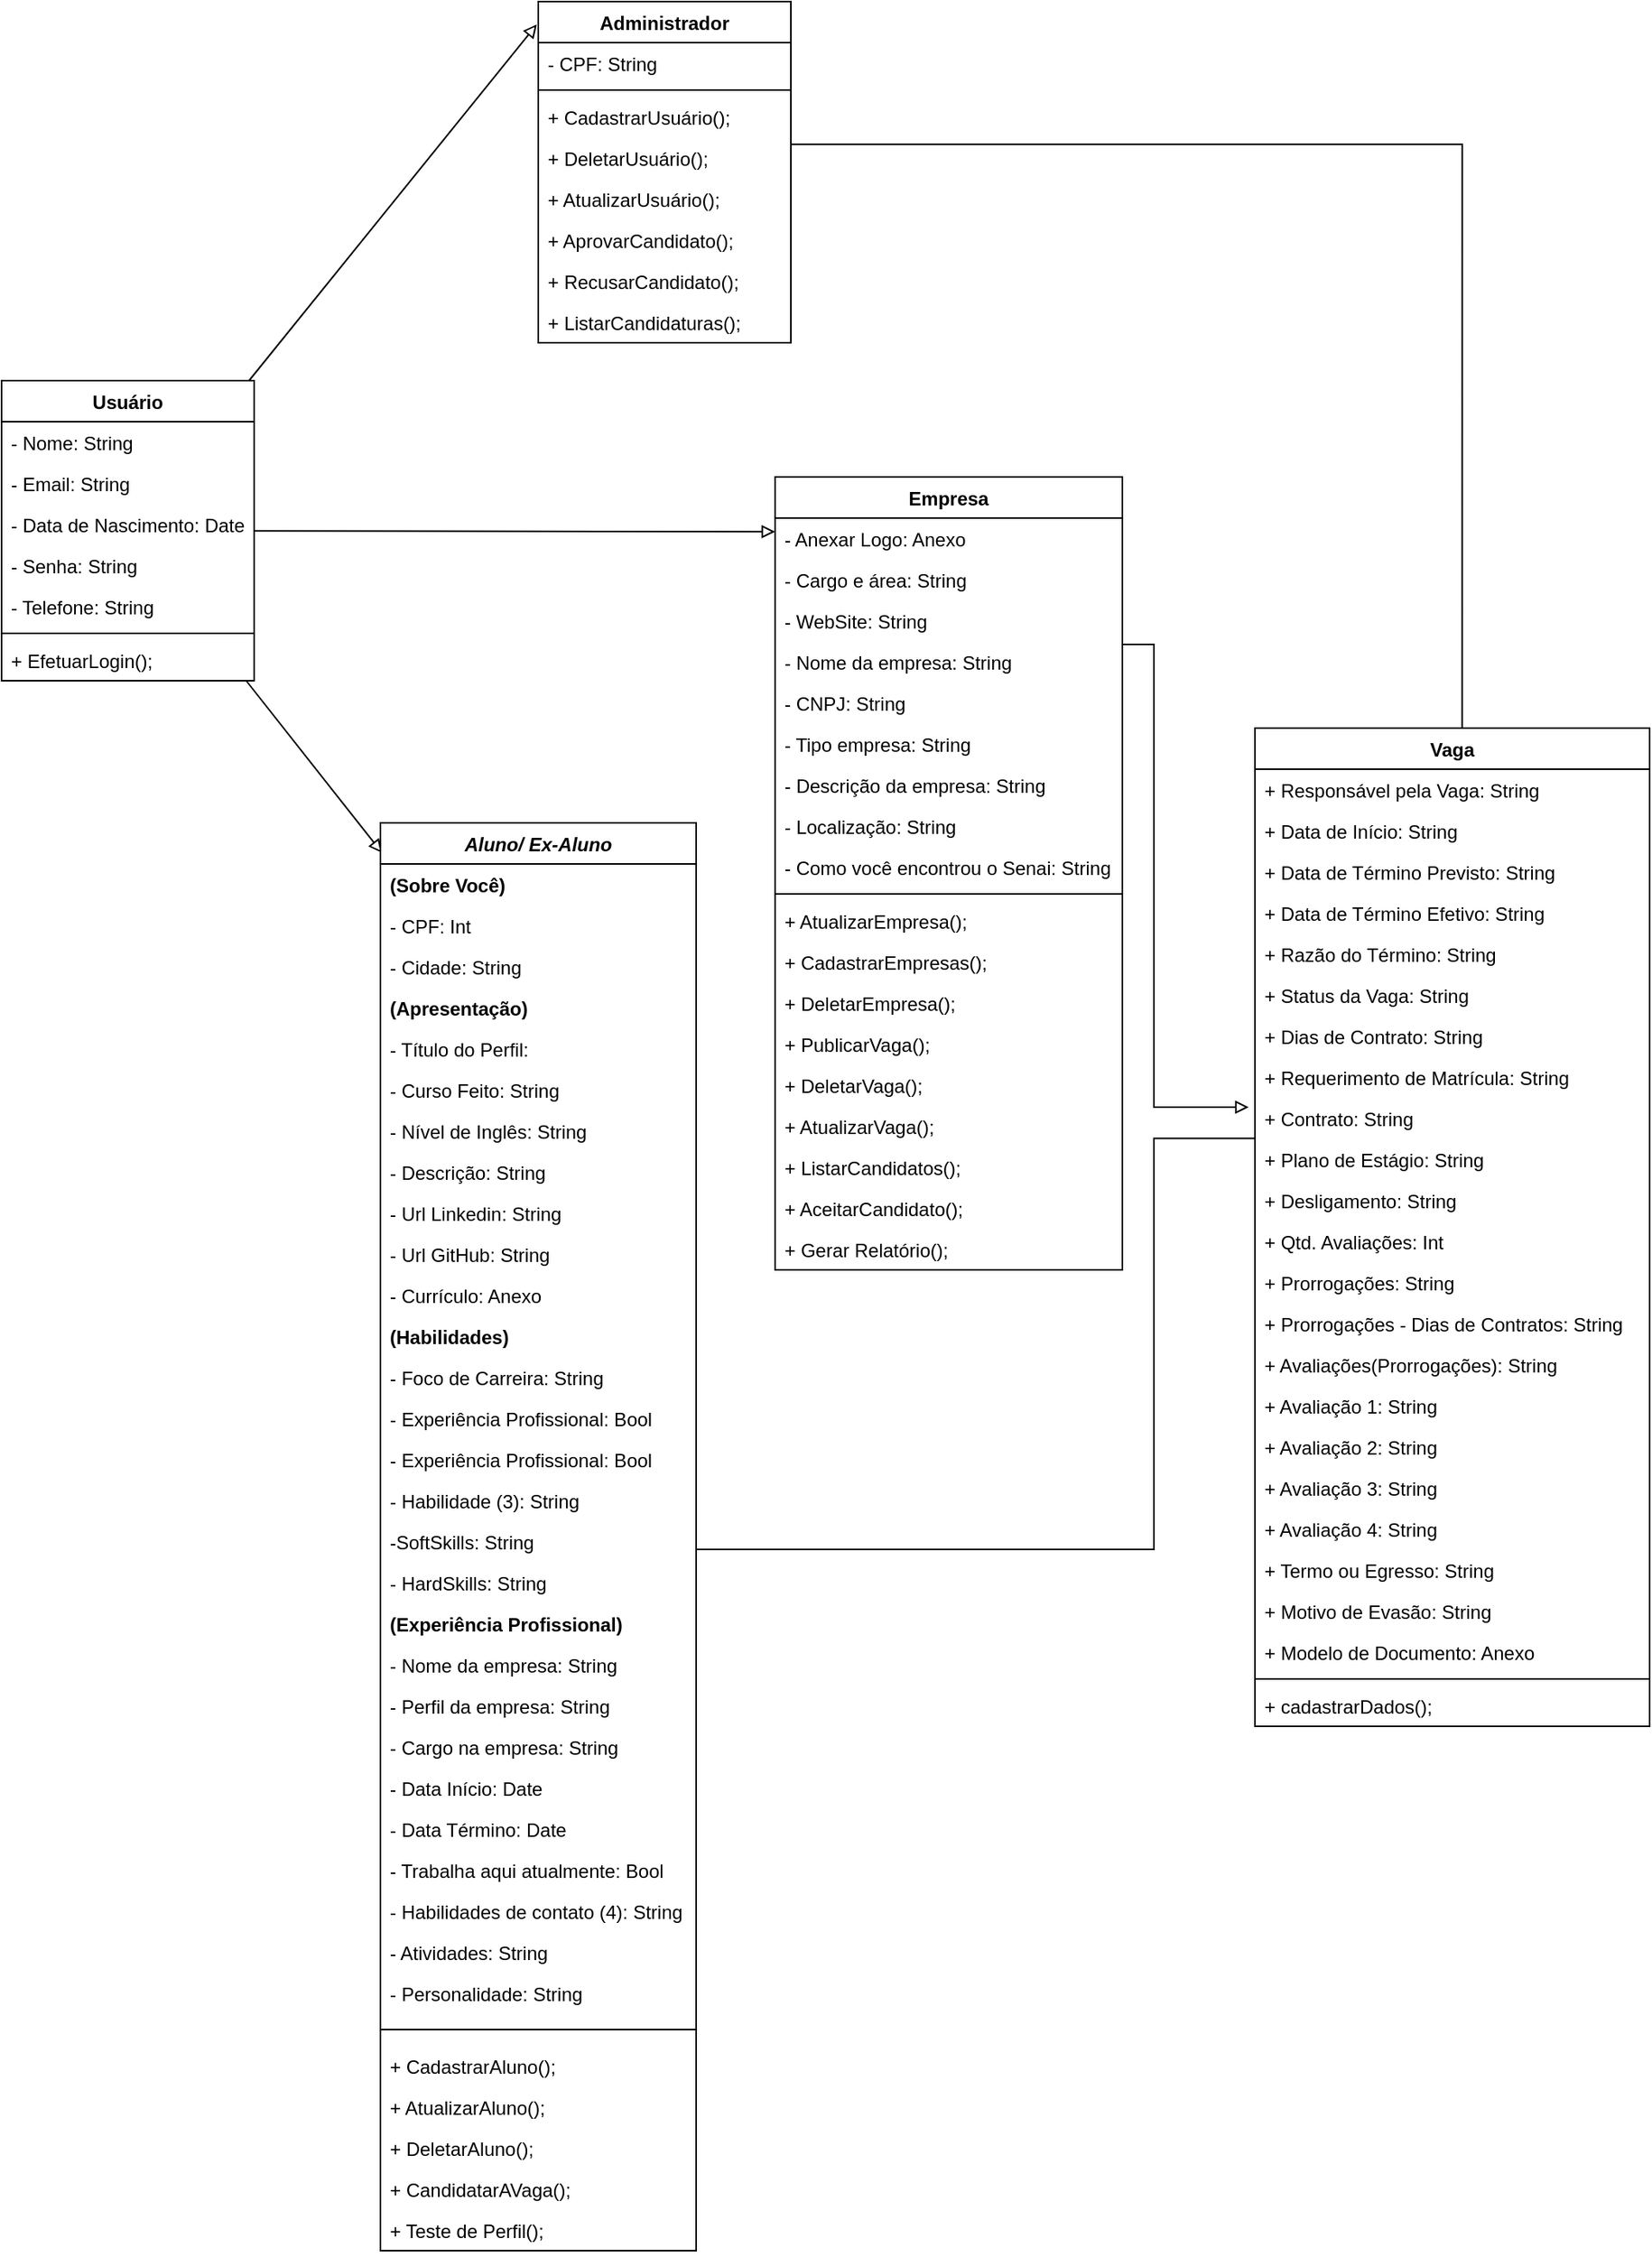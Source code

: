 <mxfile version="13.6.4" type="device"><diagram id="C5RBs43oDa-KdzZeNtuy" name="Page-1"><mxGraphModel dx="1747" dy="2037" grid="1" gridSize="10" guides="1" tooltips="1" connect="1" arrows="1" fold="1" page="1" pageScale="1" pageWidth="827" pageHeight="1169" math="0" shadow="0"><root><mxCell id="WIyWlLk6GJQsqaUBKTNV-0"/><mxCell id="WIyWlLk6GJQsqaUBKTNV-1" parent="WIyWlLk6GJQsqaUBKTNV-0"/><mxCell id="XFFhAZYtb_nuI1Ti24sH-104" style="edgeStyle=none;rounded=0;orthogonalLoop=1;jettySize=auto;html=1;endArrow=block;endFill=0;entryX=0;entryY=0.069;entryDx=0;entryDy=0;entryPerimeter=0;" parent="WIyWlLk6GJQsqaUBKTNV-1" source="XFFhAZYtb_nuI1Ti24sH-33" target="zkfFHV4jXpPFQw0GAbJ--17" edge="1"><mxGeometry relative="1" as="geometry"><mxPoint x="427" y="275" as="targetPoint"/></mxGeometry></mxCell><mxCell id="XFFhAZYtb_nuI1Ti24sH-105" style="edgeStyle=none;rounded=0;orthogonalLoop=1;jettySize=auto;html=1;entryX=0.005;entryY=0.021;entryDx=0;entryDy=0;endArrow=block;endFill=0;entryPerimeter=0;" parent="WIyWlLk6GJQsqaUBKTNV-1" source="XFFhAZYtb_nuI1Ti24sH-33" target="zkfFHV4jXpPFQw0GAbJ--0" edge="1"><mxGeometry relative="1" as="geometry"/></mxCell><mxCell id="XFFhAZYtb_nuI1Ti24sH-174" style="edgeStyle=none;rounded=0;orthogonalLoop=1;jettySize=auto;html=1;entryX=-0.006;entryY=0.067;entryDx=0;entryDy=0;entryPerimeter=0;endArrow=block;endFill=0;" parent="WIyWlLk6GJQsqaUBKTNV-1" source="XFFhAZYtb_nuI1Ti24sH-33" target="XFFhAZYtb_nuI1Ti24sH-163" edge="1"><mxGeometry relative="1" as="geometry"/></mxCell><mxCell id="XFFhAZYtb_nuI1Ti24sH-33" value="Usuário" style="swimlane;fontStyle=1;align=center;verticalAlign=top;childLayout=stackLayout;horizontal=1;startSize=26;horizontalStack=0;resizeParent=1;resizeParentMax=0;resizeLast=0;collapsible=1;marginBottom=0;" parent="WIyWlLk6GJQsqaUBKTNV-1" vertex="1"><mxGeometry x="-630" y="-160" width="160" height="190" as="geometry"/></mxCell><mxCell id="XFFhAZYtb_nuI1Ti24sH-34" value="- Nome: String" style="text;strokeColor=none;fillColor=none;align=left;verticalAlign=top;spacingLeft=4;spacingRight=4;overflow=hidden;rotatable=0;points=[[0,0.5],[1,0.5]];portConstraint=eastwest;" parent="XFFhAZYtb_nuI1Ti24sH-33" vertex="1"><mxGeometry y="26" width="160" height="26" as="geometry"/></mxCell><mxCell id="XFFhAZYtb_nuI1Ti24sH-37" value="- Email: String" style="text;strokeColor=none;fillColor=none;align=left;verticalAlign=top;spacingLeft=4;spacingRight=4;overflow=hidden;rotatable=0;points=[[0,0.5],[1,0.5]];portConstraint=eastwest;" parent="XFFhAZYtb_nuI1Ti24sH-33" vertex="1"><mxGeometry y="52" width="160" height="26" as="geometry"/></mxCell><mxCell id="XFFhAZYtb_nuI1Ti24sH-38" value="- Data de Nascimento: Date" style="text;strokeColor=none;fillColor=none;align=left;verticalAlign=top;spacingLeft=4;spacingRight=4;overflow=hidden;rotatable=0;points=[[0,0.5],[1,0.5]];portConstraint=eastwest;" parent="XFFhAZYtb_nuI1Ti24sH-33" vertex="1"><mxGeometry y="78" width="160" height="26" as="geometry"/></mxCell><mxCell id="XFFhAZYtb_nuI1Ti24sH-39" value="- Senha: String" style="text;strokeColor=none;fillColor=none;align=left;verticalAlign=top;spacingLeft=4;spacingRight=4;overflow=hidden;rotatable=0;points=[[0,0.5],[1,0.5]];portConstraint=eastwest;" parent="XFFhAZYtb_nuI1Ti24sH-33" vertex="1"><mxGeometry y="104" width="160" height="26" as="geometry"/></mxCell><mxCell id="XFFhAZYtb_nuI1Ti24sH-47" value="- Telefone: String" style="text;strokeColor=none;fillColor=none;align=left;verticalAlign=top;spacingLeft=4;spacingRight=4;overflow=hidden;rotatable=0;points=[[0,0.5],[1,0.5]];portConstraint=eastwest;" parent="XFFhAZYtb_nuI1Ti24sH-33" vertex="1"><mxGeometry y="130" width="160" height="26" as="geometry"/></mxCell><mxCell id="XFFhAZYtb_nuI1Ti24sH-35" value="" style="line;strokeWidth=1;fillColor=none;align=left;verticalAlign=middle;spacingTop=-1;spacingLeft=3;spacingRight=3;rotatable=0;labelPosition=right;points=[];portConstraint=eastwest;" parent="XFFhAZYtb_nuI1Ti24sH-33" vertex="1"><mxGeometry y="156" width="160" height="8" as="geometry"/></mxCell><mxCell id="XFFhAZYtb_nuI1Ti24sH-36" value="+ EfetuarLogin();" style="text;strokeColor=none;fillColor=none;align=left;verticalAlign=top;spacingLeft=4;spacingRight=4;overflow=hidden;rotatable=0;points=[[0,0.5],[1,0.5]];portConstraint=eastwest;" parent="XFFhAZYtb_nuI1Ti24sH-33" vertex="1"><mxGeometry y="164" width="160" height="26" as="geometry"/></mxCell><mxCell id="NFTXYzKgoIegm4nXRcEC-1" style="edgeStyle=orthogonalEdgeStyle;rounded=0;orthogonalLoop=1;jettySize=auto;html=1;endArrow=none;endFill=0;entryX=0.525;entryY=0.001;entryDx=0;entryDy=0;entryPerimeter=0;exitX=0.999;exitY=0.169;exitDx=0;exitDy=0;exitPerimeter=0;" parent="WIyWlLk6GJQsqaUBKTNV-1" source="XFFhAZYtb_nuI1Ti24sH-167" target="TTIvT7NB3_xWs418yqHv-9" edge="1"><mxGeometry relative="1" as="geometry"><mxPoint x="296" y="50" as="targetPoint"/><mxPoint x="-134" y="-310" as="sourcePoint"/><Array as="points"><mxPoint x="295" y="-310"/></Array></mxGeometry></mxCell><mxCell id="XFFhAZYtb_nuI1Ti24sH-163" value="Administrador" style="swimlane;fontStyle=1;align=center;verticalAlign=top;childLayout=stackLayout;horizontal=1;startSize=26;horizontalStack=0;resizeParent=1;resizeParentMax=0;resizeLast=0;collapsible=1;marginBottom=0;" parent="WIyWlLk6GJQsqaUBKTNV-1" vertex="1"><mxGeometry x="-290" y="-400" width="160" height="216" as="geometry"/></mxCell><mxCell id="XFFhAZYtb_nuI1Ti24sH-164" value="- CPF: String" style="text;strokeColor=none;fillColor=none;align=left;verticalAlign=top;spacingLeft=4;spacingRight=4;overflow=hidden;rotatable=0;points=[[0,0.5],[1,0.5]];portConstraint=eastwest;" parent="XFFhAZYtb_nuI1Ti24sH-163" vertex="1"><mxGeometry y="26" width="160" height="26" as="geometry"/></mxCell><mxCell id="XFFhAZYtb_nuI1Ti24sH-165" value="" style="line;strokeWidth=1;fillColor=none;align=left;verticalAlign=middle;spacingTop=-1;spacingLeft=3;spacingRight=3;rotatable=0;labelPosition=right;points=[];portConstraint=eastwest;" parent="XFFhAZYtb_nuI1Ti24sH-163" vertex="1"><mxGeometry y="52" width="160" height="8" as="geometry"/></mxCell><mxCell id="XFFhAZYtb_nuI1Ti24sH-166" value="+ CadastrarUsuário();" style="text;strokeColor=none;fillColor=none;align=left;verticalAlign=top;spacingLeft=4;spacingRight=4;overflow=hidden;rotatable=0;points=[[0,0.5],[1,0.5]];portConstraint=eastwest;" parent="XFFhAZYtb_nuI1Ti24sH-163" vertex="1"><mxGeometry y="60" width="160" height="26" as="geometry"/></mxCell><mxCell id="XFFhAZYtb_nuI1Ti24sH-167" value="+ DeletarUsuário();" style="text;strokeColor=none;fillColor=none;align=left;verticalAlign=top;spacingLeft=4;spacingRight=4;overflow=hidden;rotatable=0;points=[[0,0.5],[1,0.5]];portConstraint=eastwest;" parent="XFFhAZYtb_nuI1Ti24sH-163" vertex="1"><mxGeometry y="86" width="160" height="26" as="geometry"/></mxCell><mxCell id="XFFhAZYtb_nuI1Ti24sH-168" value="+ AtualizarUsuário();" style="text;strokeColor=none;fillColor=none;align=left;verticalAlign=top;spacingLeft=4;spacingRight=4;overflow=hidden;rotatable=0;points=[[0,0.5],[1,0.5]];portConstraint=eastwest;" parent="XFFhAZYtb_nuI1Ti24sH-163" vertex="1"><mxGeometry y="112" width="160" height="26" as="geometry"/></mxCell><mxCell id="XFFhAZYtb_nuI1Ti24sH-169" value="+ AprovarCandidato();" style="text;strokeColor=none;fillColor=none;align=left;verticalAlign=top;spacingLeft=4;spacingRight=4;overflow=hidden;rotatable=0;points=[[0,0.5],[1,0.5]];portConstraint=eastwest;" parent="XFFhAZYtb_nuI1Ti24sH-163" vertex="1"><mxGeometry y="138" width="160" height="26" as="geometry"/></mxCell><mxCell id="XFFhAZYtb_nuI1Ti24sH-170" value="+ RecusarCandidato();" style="text;strokeColor=none;fillColor=none;align=left;verticalAlign=top;spacingLeft=4;spacingRight=4;overflow=hidden;rotatable=0;points=[[0,0.5],[1,0.5]];portConstraint=eastwest;" parent="XFFhAZYtb_nuI1Ti24sH-163" vertex="1"><mxGeometry y="164" width="160" height="26" as="geometry"/></mxCell><mxCell id="XFFhAZYtb_nuI1Ti24sH-172" value="+ ListarCandidaturas();" style="text;strokeColor=none;fillColor=none;align=left;verticalAlign=top;spacingLeft=4;spacingRight=4;overflow=hidden;rotatable=0;points=[[0,0.5],[1,0.5]];portConstraint=eastwest;" parent="XFFhAZYtb_nuI1Ti24sH-163" vertex="1"><mxGeometry y="190" width="160" height="26" as="geometry"/></mxCell><mxCell id="Yd8g3XLBAme46X3ao7ub-0" style="edgeStyle=orthogonalEdgeStyle;rounded=0;orthogonalLoop=1;jettySize=auto;html=1;endArrow=none;endFill=0;entryX=0;entryY=-0.011;entryDx=0;entryDy=0;entryPerimeter=0;" edge="1" parent="WIyWlLk6GJQsqaUBKTNV-1" source="zkfFHV4jXpPFQw0GAbJ--0" target="L4sh-LNpKZxD9aMaMPdT-7"><mxGeometry relative="1" as="geometry"><mxPoint x="160" y="320" as="targetPoint"/><Array as="points"><mxPoint x="100" y="580"/><mxPoint x="100" y="320"/></Array></mxGeometry></mxCell><mxCell id="zkfFHV4jXpPFQw0GAbJ--0" value="Aluno/ Ex-Aluno" style="swimlane;fontStyle=3;align=center;verticalAlign=top;childLayout=stackLayout;horizontal=1;startSize=26;horizontalStack=0;resizeParent=1;resizeLast=0;collapsible=1;marginBottom=0;rounded=0;shadow=0;strokeWidth=1;" parent="WIyWlLk6GJQsqaUBKTNV-1" vertex="1"><mxGeometry x="-390" y="120" width="200" height="904" as="geometry"><mxRectangle x="220" y="70" width="160" height="26" as="alternateBounds"/></mxGeometry></mxCell><mxCell id="XFFhAZYtb_nuI1Ti24sH-0" value="(Sobre Você)" style="text;align=left;verticalAlign=top;spacingLeft=4;spacingRight=4;overflow=hidden;rotatable=0;points=[[0,0.5],[1,0.5]];portConstraint=eastwest;rounded=0;shadow=0;html=0;fontStyle=1" parent="zkfFHV4jXpPFQw0GAbJ--0" vertex="1"><mxGeometry y="26" width="200" height="26" as="geometry"/></mxCell><mxCell id="XFFhAZYtb_nuI1Ti24sH-48" value="- CPF: Int" style="text;align=left;verticalAlign=top;spacingLeft=4;spacingRight=4;overflow=hidden;rotatable=0;points=[[0,0.5],[1,0.5]];portConstraint=eastwest;rounded=0;shadow=0;html=0;" parent="zkfFHV4jXpPFQw0GAbJ--0" vertex="1"><mxGeometry y="52" width="200" height="26" as="geometry"/></mxCell><mxCell id="XFFhAZYtb_nuI1Ti24sH-12" value="- Cidade: String" style="text;align=left;verticalAlign=top;spacingLeft=4;spacingRight=4;overflow=hidden;rotatable=0;points=[[0,0.5],[1,0.5]];portConstraint=eastwest;rounded=0;shadow=0;html=0;" parent="zkfFHV4jXpPFQw0GAbJ--0" vertex="1"><mxGeometry y="78" width="200" height="26" as="geometry"/></mxCell><mxCell id="XFFhAZYtb_nuI1Ti24sH-49" value="(Apresentação)" style="text;align=left;verticalAlign=top;spacingLeft=4;spacingRight=4;overflow=hidden;rotatable=0;points=[[0,0.5],[1,0.5]];portConstraint=eastwest;rounded=0;shadow=0;html=0;fontStyle=1" parent="zkfFHV4jXpPFQw0GAbJ--0" vertex="1"><mxGeometry y="104" width="200" height="26" as="geometry"/></mxCell><mxCell id="XFFhAZYtb_nuI1Ti24sH-50" value="- Título do Perfil:" style="text;align=left;verticalAlign=top;spacingLeft=4;spacingRight=4;overflow=hidden;rotatable=0;points=[[0,0.5],[1,0.5]];portConstraint=eastwest;rounded=0;shadow=0;html=0;" parent="zkfFHV4jXpPFQw0GAbJ--0" vertex="1"><mxGeometry y="130" width="200" height="26" as="geometry"/></mxCell><mxCell id="L4sh-LNpKZxD9aMaMPdT-10" value="- Curso Feito: String" style="text;align=left;verticalAlign=top;spacingLeft=4;spacingRight=4;overflow=hidden;rotatable=0;points=[[0,0.5],[1,0.5]];portConstraint=eastwest;rounded=0;shadow=0;html=0;" parent="zkfFHV4jXpPFQw0GAbJ--0" vertex="1"><mxGeometry y="156" width="200" height="26" as="geometry"/></mxCell><mxCell id="XFFhAZYtb_nuI1Ti24sH-13" value="- Nível de Inglês: String" style="text;align=left;verticalAlign=top;spacingLeft=4;spacingRight=4;overflow=hidden;rotatable=0;points=[[0,0.5],[1,0.5]];portConstraint=eastwest;rounded=0;shadow=0;html=0;" parent="zkfFHV4jXpPFQw0GAbJ--0" vertex="1"><mxGeometry y="182" width="200" height="26" as="geometry"/></mxCell><mxCell id="XFFhAZYtb_nuI1Ti24sH-14" value="- Descrição: String" style="text;align=left;verticalAlign=top;spacingLeft=4;spacingRight=4;overflow=hidden;rotatable=0;points=[[0,0.5],[1,0.5]];portConstraint=eastwest;rounded=0;shadow=0;html=0;" parent="zkfFHV4jXpPFQw0GAbJ--0" vertex="1"><mxGeometry y="208" width="200" height="26" as="geometry"/></mxCell><mxCell id="XFFhAZYtb_nuI1Ti24sH-27" value="- Url Linkedin: String" style="text;align=left;verticalAlign=top;spacingLeft=4;spacingRight=4;overflow=hidden;rotatable=0;points=[[0,0.5],[1,0.5]];portConstraint=eastwest;rounded=0;shadow=0;html=0;" parent="zkfFHV4jXpPFQw0GAbJ--0" vertex="1"><mxGeometry y="234" width="200" height="26" as="geometry"/></mxCell><mxCell id="XFFhAZYtb_nuI1Ti24sH-28" value="- Url GitHub: String" style="text;align=left;verticalAlign=top;spacingLeft=4;spacingRight=4;overflow=hidden;rotatable=0;points=[[0,0.5],[1,0.5]];portConstraint=eastwest;rounded=0;shadow=0;html=0;" parent="zkfFHV4jXpPFQw0GAbJ--0" vertex="1"><mxGeometry y="260" width="200" height="26" as="geometry"/></mxCell><mxCell id="XFFhAZYtb_nuI1Ti24sH-4" value="- Currículo: Anexo " style="text;align=left;verticalAlign=top;spacingLeft=4;spacingRight=4;overflow=hidden;rotatable=0;points=[[0,0.5],[1,0.5]];portConstraint=eastwest;rounded=0;shadow=0;html=0;" parent="zkfFHV4jXpPFQw0GAbJ--0" vertex="1"><mxGeometry y="286" width="200" height="26" as="geometry"/></mxCell><mxCell id="XFFhAZYtb_nuI1Ti24sH-51" value="(Habilidades)" style="text;align=left;verticalAlign=top;spacingLeft=4;spacingRight=4;overflow=hidden;rotatable=0;points=[[0,0.5],[1,0.5]];portConstraint=eastwest;rounded=0;shadow=0;html=0;fontStyle=1" parent="zkfFHV4jXpPFQw0GAbJ--0" vertex="1"><mxGeometry y="312" width="200" height="26" as="geometry"/></mxCell><mxCell id="XFFhAZYtb_nuI1Ti24sH-16" value="- Foco de Carreira: String" style="text;align=left;verticalAlign=top;spacingLeft=4;spacingRight=4;overflow=hidden;rotatable=0;points=[[0,0.5],[1,0.5]];portConstraint=eastwest;rounded=0;shadow=0;html=0;" parent="zkfFHV4jXpPFQw0GAbJ--0" vertex="1"><mxGeometry y="338" width="200" height="26" as="geometry"/></mxCell><mxCell id="XFFhAZYtb_nuI1Ti24sH-3" value="- Experiência Profissional: Bool" style="text;align=left;verticalAlign=top;spacingLeft=4;spacingRight=4;overflow=hidden;rotatable=0;points=[[0,0.5],[1,0.5]];portConstraint=eastwest;rounded=0;shadow=0;html=0;" parent="zkfFHV4jXpPFQw0GAbJ--0" vertex="1"><mxGeometry y="364" width="200" height="26" as="geometry"/></mxCell><mxCell id="NFTXYzKgoIegm4nXRcEC-2" value="- Experiência Profissional: Bool" style="text;align=left;verticalAlign=top;spacingLeft=4;spacingRight=4;overflow=hidden;rotatable=0;points=[[0,0.5],[1,0.5]];portConstraint=eastwest;rounded=0;shadow=0;html=0;" parent="zkfFHV4jXpPFQw0GAbJ--0" vertex="1"><mxGeometry y="390" width="200" height="26" as="geometry"/></mxCell><mxCell id="XFFhAZYtb_nuI1Ti24sH-17" value="- Habilidade (3): String " style="text;align=left;verticalAlign=top;spacingLeft=4;spacingRight=4;overflow=hidden;rotatable=0;points=[[0,0.5],[1,0.5]];portConstraint=eastwest;rounded=0;shadow=0;html=0;" parent="zkfFHV4jXpPFQw0GAbJ--0" vertex="1"><mxGeometry y="416" width="200" height="26" as="geometry"/></mxCell><mxCell id="TTIvT7NB3_xWs418yqHv-7" value="-SoftSkills: String" style="text;align=left;verticalAlign=top;spacingLeft=4;spacingRight=4;overflow=hidden;rotatable=0;points=[[0,0.5],[1,0.5]];portConstraint=eastwest;rounded=0;shadow=0;html=0;" parent="zkfFHV4jXpPFQw0GAbJ--0" vertex="1"><mxGeometry y="442" width="200" height="26" as="geometry"/></mxCell><mxCell id="TTIvT7NB3_xWs418yqHv-8" value="- HardSkills: String" style="text;align=left;verticalAlign=top;spacingLeft=4;spacingRight=4;overflow=hidden;rotatable=0;points=[[0,0.5],[1,0.5]];portConstraint=eastwest;rounded=0;shadow=0;html=0;" parent="zkfFHV4jXpPFQw0GAbJ--0" vertex="1"><mxGeometry y="468" width="200" height="26" as="geometry"/></mxCell><mxCell id="XFFhAZYtb_nuI1Ti24sH-53" value="(Experiência Profissional)" style="text;align=left;verticalAlign=top;spacingLeft=4;spacingRight=4;overflow=hidden;rotatable=0;points=[[0,0.5],[1,0.5]];portConstraint=eastwest;rounded=0;shadow=0;html=0;fontStyle=1" parent="zkfFHV4jXpPFQw0GAbJ--0" vertex="1"><mxGeometry y="494" width="200" height="26" as="geometry"/></mxCell><mxCell id="XFFhAZYtb_nuI1Ti24sH-18" value="- Nome da empresa: String" style="text;align=left;verticalAlign=top;spacingLeft=4;spacingRight=4;overflow=hidden;rotatable=0;points=[[0,0.5],[1,0.5]];portConstraint=eastwest;rounded=0;shadow=0;html=0;" parent="zkfFHV4jXpPFQw0GAbJ--0" vertex="1"><mxGeometry y="520" width="200" height="26" as="geometry"/></mxCell><mxCell id="XFFhAZYtb_nuI1Ti24sH-19" value="- Perfil da empresa: String&#10;" style="text;align=left;verticalAlign=top;spacingLeft=4;spacingRight=4;overflow=hidden;rotatable=0;points=[[0,0.5],[1,0.5]];portConstraint=eastwest;rounded=0;shadow=0;html=0;" parent="zkfFHV4jXpPFQw0GAbJ--0" vertex="1"><mxGeometry y="546" width="200" height="26" as="geometry"/></mxCell><mxCell id="XFFhAZYtb_nuI1Ti24sH-22" value="- Cargo na empresa: String" style="text;align=left;verticalAlign=top;spacingLeft=4;spacingRight=4;overflow=hidden;rotatable=0;points=[[0,0.5],[1,0.5]];portConstraint=eastwest;rounded=0;shadow=0;html=0;" parent="zkfFHV4jXpPFQw0GAbJ--0" vertex="1"><mxGeometry y="572" width="200" height="26" as="geometry"/></mxCell><mxCell id="XFFhAZYtb_nuI1Ti24sH-23" value="- Data Início: Date" style="text;align=left;verticalAlign=top;spacingLeft=4;spacingRight=4;overflow=hidden;rotatable=0;points=[[0,0.5],[1,0.5]];portConstraint=eastwest;rounded=0;shadow=0;html=0;" parent="zkfFHV4jXpPFQw0GAbJ--0" vertex="1"><mxGeometry y="598" width="200" height="26" as="geometry"/></mxCell><mxCell id="XFFhAZYtb_nuI1Ti24sH-24" value="- Data Término: Date " style="text;align=left;verticalAlign=top;spacingLeft=4;spacingRight=4;overflow=hidden;rotatable=0;points=[[0,0.5],[1,0.5]];portConstraint=eastwest;rounded=0;shadow=0;html=0;" parent="zkfFHV4jXpPFQw0GAbJ--0" vertex="1"><mxGeometry y="624" width="200" height="26" as="geometry"/></mxCell><mxCell id="XFFhAZYtb_nuI1Ti24sH-25" value="- Trabalha aqui atualmente: Bool" style="text;align=left;verticalAlign=top;spacingLeft=4;spacingRight=4;overflow=hidden;rotatable=0;points=[[0,0.5],[1,0.5]];portConstraint=eastwest;rounded=0;shadow=0;html=0;" parent="zkfFHV4jXpPFQw0GAbJ--0" vertex="1"><mxGeometry y="650" width="200" height="26" as="geometry"/></mxCell><mxCell id="XFFhAZYtb_nuI1Ti24sH-55" value="- Habilidades de contato (4): String&#10;" style="text;align=left;verticalAlign=top;spacingLeft=4;spacingRight=4;overflow=hidden;rotatable=0;points=[[0,0.5],[1,0.5]];portConstraint=eastwest;rounded=0;shadow=0;html=0;" parent="zkfFHV4jXpPFQw0GAbJ--0" vertex="1"><mxGeometry y="676" width="200" height="26" as="geometry"/></mxCell><mxCell id="XFFhAZYtb_nuI1Ti24sH-56" value="- Atividades: String" style="text;align=left;verticalAlign=top;spacingLeft=4;spacingRight=4;overflow=hidden;rotatable=0;points=[[0,0.5],[1,0.5]];portConstraint=eastwest;rounded=0;shadow=0;html=0;" parent="zkfFHV4jXpPFQw0GAbJ--0" vertex="1"><mxGeometry y="702" width="200" height="26" as="geometry"/></mxCell><mxCell id="XFFhAZYtb_nuI1Ti24sH-52" value="- Personalidade: String&#10;" style="text;align=left;verticalAlign=top;spacingLeft=4;spacingRight=4;overflow=hidden;rotatable=0;points=[[0,0.5],[1,0.5]];portConstraint=eastwest;rounded=0;shadow=0;html=0;" parent="zkfFHV4jXpPFQw0GAbJ--0" vertex="1"><mxGeometry y="728" width="200" height="26" as="geometry"/></mxCell><mxCell id="zkfFHV4jXpPFQw0GAbJ--4" value="" style="line;html=1;strokeWidth=1;align=left;verticalAlign=middle;spacingTop=-1;spacingLeft=3;spacingRight=3;rotatable=0;labelPosition=right;points=[];portConstraint=eastwest;" parent="zkfFHV4jXpPFQw0GAbJ--0" vertex="1"><mxGeometry y="754" width="200" height="20" as="geometry"/></mxCell><mxCell id="XFFhAZYtb_nuI1Ti24sH-87" value="+ CadastrarAluno();" style="text;align=left;verticalAlign=top;spacingLeft=4;spacingRight=4;overflow=hidden;rotatable=0;points=[[0,0.5],[1,0.5]];portConstraint=eastwest;rounded=0;shadow=0;html=0;" parent="zkfFHV4jXpPFQw0GAbJ--0" vertex="1"><mxGeometry y="774" width="200" height="26" as="geometry"/></mxCell><mxCell id="XFFhAZYtb_nuI1Ti24sH-85" value="+ AtualizarAluno();&#10;" style="text;align=left;verticalAlign=top;spacingLeft=4;spacingRight=4;overflow=hidden;rotatable=0;points=[[0,0.5],[1,0.5]];portConstraint=eastwest;rounded=0;shadow=0;html=0;" parent="zkfFHV4jXpPFQw0GAbJ--0" vertex="1"><mxGeometry y="800" width="200" height="26" as="geometry"/></mxCell><mxCell id="XFFhAZYtb_nuI1Ti24sH-86" value="+ DeletarAluno();" style="text;align=left;verticalAlign=top;spacingLeft=4;spacingRight=4;overflow=hidden;rotatable=0;points=[[0,0.5],[1,0.5]];portConstraint=eastwest;rounded=0;shadow=0;html=0;" parent="zkfFHV4jXpPFQw0GAbJ--0" vertex="1"><mxGeometry y="826" width="200" height="26" as="geometry"/></mxCell><mxCell id="XFFhAZYtb_nuI1Ti24sH-116" value="+ CandidatarAVaga();" style="text;align=left;verticalAlign=top;spacingLeft=4;spacingRight=4;overflow=hidden;rotatable=0;points=[[0,0.5],[1,0.5]];portConstraint=eastwest;rounded=0;shadow=0;html=0;" parent="zkfFHV4jXpPFQw0GAbJ--0" vertex="1"><mxGeometry y="852" width="200" height="26" as="geometry"/></mxCell><mxCell id="TTIvT7NB3_xWs418yqHv-4" value="+ Teste de Perfil();" style="text;align=left;verticalAlign=top;spacingLeft=4;spacingRight=4;overflow=hidden;rotatable=0;points=[[0,0.5],[1,0.5]];portConstraint=eastwest;rounded=0;shadow=0;html=0;" parent="zkfFHV4jXpPFQw0GAbJ--0" vertex="1"><mxGeometry y="878" width="200" height="26" as="geometry"/></mxCell><mxCell id="zkfFHV4jXpPFQw0GAbJ--17" value="Empresa" style="swimlane;fontStyle=1;align=center;verticalAlign=top;childLayout=stackLayout;horizontal=1;startSize=26;horizontalStack=0;resizeParent=1;resizeLast=0;collapsible=1;marginBottom=0;rounded=0;shadow=0;strokeWidth=1;" parent="WIyWlLk6GJQsqaUBKTNV-1" vertex="1"><mxGeometry x="-140" y="-99" width="220" height="502" as="geometry"><mxRectangle x="550" y="140" width="160" height="26" as="alternateBounds"/></mxGeometry></mxCell><mxCell id="zkfFHV4jXpPFQw0GAbJ--21" value="- Anexar Logo: Anexo" style="text;align=left;verticalAlign=top;spacingLeft=4;spacingRight=4;overflow=hidden;rotatable=0;points=[[0,0.5],[1,0.5]];portConstraint=eastwest;rounded=0;shadow=0;html=0;" parent="zkfFHV4jXpPFQw0GAbJ--17" vertex="1"><mxGeometry y="26" width="220" height="26" as="geometry"/></mxCell><mxCell id="zkfFHV4jXpPFQw0GAbJ--22" value="- Cargo e área: String" style="text;align=left;verticalAlign=top;spacingLeft=4;spacingRight=4;overflow=hidden;rotatable=0;points=[[0,0.5],[1,0.5]];portConstraint=eastwest;rounded=0;shadow=0;html=0;" parent="zkfFHV4jXpPFQw0GAbJ--17" vertex="1"><mxGeometry y="52" width="220" height="26" as="geometry"/></mxCell><mxCell id="XFFhAZYtb_nuI1Ti24sH-106" value="- WebSite: String" style="text;align=left;verticalAlign=top;spacingLeft=4;spacingRight=4;overflow=hidden;rotatable=0;points=[[0,0.5],[1,0.5]];portConstraint=eastwest;rounded=0;shadow=0;html=0;" parent="zkfFHV4jXpPFQw0GAbJ--17" vertex="1"><mxGeometry y="78" width="220" height="26" as="geometry"/></mxCell><mxCell id="XFFhAZYtb_nuI1Ti24sH-107" value="- Nome da empresa: String" style="text;align=left;verticalAlign=top;spacingLeft=4;spacingRight=4;overflow=hidden;rotatable=0;points=[[0,0.5],[1,0.5]];portConstraint=eastwest;rounded=0;shadow=0;html=0;" parent="zkfFHV4jXpPFQw0GAbJ--17" vertex="1"><mxGeometry y="104" width="220" height="26" as="geometry"/></mxCell><mxCell id="XFFhAZYtb_nuI1Ti24sH-108" value="- CNPJ: String" style="text;align=left;verticalAlign=top;spacingLeft=4;spacingRight=4;overflow=hidden;rotatable=0;points=[[0,0.5],[1,0.5]];portConstraint=eastwest;rounded=0;shadow=0;html=0;" parent="zkfFHV4jXpPFQw0GAbJ--17" vertex="1"><mxGeometry y="130" width="220" height="26" as="geometry"/></mxCell><mxCell id="XFFhAZYtb_nuI1Ti24sH-109" value="- Tipo empresa: String" style="text;align=left;verticalAlign=top;spacingLeft=4;spacingRight=4;overflow=hidden;rotatable=0;points=[[0,0.5],[1,0.5]];portConstraint=eastwest;rounded=0;shadow=0;html=0;" parent="zkfFHV4jXpPFQw0GAbJ--17" vertex="1"><mxGeometry y="156" width="220" height="26" as="geometry"/></mxCell><mxCell id="XFFhAZYtb_nuI1Ti24sH-110" value="- Descrição da empresa: String" style="text;align=left;verticalAlign=top;spacingLeft=4;spacingRight=4;overflow=hidden;rotatable=0;points=[[0,0.5],[1,0.5]];portConstraint=eastwest;rounded=0;shadow=0;html=0;" parent="zkfFHV4jXpPFQw0GAbJ--17" vertex="1"><mxGeometry y="182" width="220" height="26" as="geometry"/></mxCell><mxCell id="XFFhAZYtb_nuI1Ti24sH-114" value="- Localização: String" style="text;align=left;verticalAlign=top;spacingLeft=4;spacingRight=4;overflow=hidden;rotatable=0;points=[[0,0.5],[1,0.5]];portConstraint=eastwest;" parent="zkfFHV4jXpPFQw0GAbJ--17" vertex="1"><mxGeometry y="208" width="220" height="26" as="geometry"/></mxCell><mxCell id="XFFhAZYtb_nuI1Ti24sH-112" value="- Como você encontrou o Senai: String" style="text;align=left;verticalAlign=top;spacingLeft=4;spacingRight=4;overflow=hidden;rotatable=0;points=[[0,0.5],[1,0.5]];portConstraint=eastwest;rounded=0;shadow=0;html=0;" parent="zkfFHV4jXpPFQw0GAbJ--17" vertex="1"><mxGeometry y="234" width="220" height="26" as="geometry"/></mxCell><mxCell id="zkfFHV4jXpPFQw0GAbJ--23" value="" style="line;html=1;strokeWidth=1;align=left;verticalAlign=middle;spacingTop=-1;spacingLeft=3;spacingRight=3;rotatable=0;labelPosition=right;points=[];portConstraint=eastwest;" parent="zkfFHV4jXpPFQw0GAbJ--17" vertex="1"><mxGeometry y="260" width="220" height="8" as="geometry"/></mxCell><mxCell id="XFFhAZYtb_nuI1Ti24sH-115" value="+ AtualizarEmpresa();&#10;" style="text;align=left;verticalAlign=top;spacingLeft=4;spacingRight=4;overflow=hidden;rotatable=0;points=[[0,0.5],[1,0.5]];portConstraint=eastwest;rounded=0;shadow=0;html=0;" parent="zkfFHV4jXpPFQw0GAbJ--17" vertex="1"><mxGeometry y="268" width="220" height="26" as="geometry"/></mxCell><mxCell id="XFFhAZYtb_nuI1Ti24sH-117" value="+ CadastrarEmpresas();" style="text;align=left;verticalAlign=top;spacingLeft=4;spacingRight=4;overflow=hidden;rotatable=0;points=[[0,0.5],[1,0.5]];portConstraint=eastwest;rounded=0;shadow=0;html=0;" parent="zkfFHV4jXpPFQw0GAbJ--17" vertex="1"><mxGeometry y="294" width="220" height="26" as="geometry"/></mxCell><mxCell id="XFFhAZYtb_nuI1Ti24sH-119" value="+ DeletarEmpresa();" style="text;align=left;verticalAlign=top;spacingLeft=4;spacingRight=4;overflow=hidden;rotatable=0;points=[[0,0.5],[1,0.5]];portConstraint=eastwest;rounded=0;shadow=0;html=0;" parent="zkfFHV4jXpPFQw0GAbJ--17" vertex="1"><mxGeometry y="320" width="220" height="26" as="geometry"/></mxCell><mxCell id="XFFhAZYtb_nuI1Ti24sH-120" value="+ PublicarVaga();" style="text;align=left;verticalAlign=top;spacingLeft=4;spacingRight=4;overflow=hidden;rotatable=0;points=[[0,0.5],[1,0.5]];portConstraint=eastwest;rounded=0;shadow=0;html=0;" parent="zkfFHV4jXpPFQw0GAbJ--17" vertex="1"><mxGeometry y="346" width="220" height="26" as="geometry"/></mxCell><mxCell id="XFFhAZYtb_nuI1Ti24sH-175" value="+ DeletarVaga();" style="text;align=left;verticalAlign=top;spacingLeft=4;spacingRight=4;overflow=hidden;rotatable=0;points=[[0,0.5],[1,0.5]];portConstraint=eastwest;rounded=0;shadow=0;html=0;" parent="zkfFHV4jXpPFQw0GAbJ--17" vertex="1"><mxGeometry y="372" width="220" height="26" as="geometry"/></mxCell><mxCell id="XFFhAZYtb_nuI1Ti24sH-177" value="+ AtualizarVaga();" style="text;align=left;verticalAlign=top;spacingLeft=4;spacingRight=4;overflow=hidden;rotatable=0;points=[[0,0.5],[1,0.5]];portConstraint=eastwest;rounded=0;shadow=0;html=0;" parent="zkfFHV4jXpPFQw0GAbJ--17" vertex="1"><mxGeometry y="398" width="220" height="26" as="geometry"/></mxCell><mxCell id="XFFhAZYtb_nuI1Ti24sH-176" value="+ ListarCandidatos();" style="text;align=left;verticalAlign=top;spacingLeft=4;spacingRight=4;overflow=hidden;rotatable=0;points=[[0,0.5],[1,0.5]];portConstraint=eastwest;rounded=0;shadow=0;html=0;" parent="zkfFHV4jXpPFQw0GAbJ--17" vertex="1"><mxGeometry y="424" width="220" height="26" as="geometry"/></mxCell><mxCell id="XFFhAZYtb_nuI1Ti24sH-178" value="+ AceitarCandidato();" style="text;align=left;verticalAlign=top;spacingLeft=4;spacingRight=4;overflow=hidden;rotatable=0;points=[[0,0.5],[1,0.5]];portConstraint=eastwest;rounded=0;shadow=0;html=0;" parent="zkfFHV4jXpPFQw0GAbJ--17" vertex="1"><mxGeometry y="450" width="220" height="26" as="geometry"/></mxCell><mxCell id="L4sh-LNpKZxD9aMaMPdT-0" value="+ Gerar Relatório();" style="text;align=left;verticalAlign=top;spacingLeft=4;spacingRight=4;overflow=hidden;rotatable=0;points=[[0,0.5],[1,0.5]];portConstraint=eastwest;rounded=0;shadow=0;html=0;" parent="zkfFHV4jXpPFQw0GAbJ--17" vertex="1"><mxGeometry y="476" width="220" height="26" as="geometry"/></mxCell><mxCell id="TTIvT7NB3_xWs418yqHv-9" value="Vaga" style="swimlane;fontStyle=1;align=center;verticalAlign=top;childLayout=stackLayout;horizontal=1;startSize=26;horizontalStack=0;resizeParent=1;resizeParentMax=0;resizeLast=0;collapsible=1;marginBottom=0;" parent="WIyWlLk6GJQsqaUBKTNV-1" vertex="1"><mxGeometry x="164" y="60" width="250" height="632" as="geometry"/></mxCell><mxCell id="L4sh-LNpKZxD9aMaMPdT-2" value="+ Responsável pela Vaga: String" style="text;strokeColor=none;fillColor=none;align=left;verticalAlign=top;spacingLeft=4;spacingRight=4;overflow=hidden;rotatable=0;points=[[0,0.5],[1,0.5]];portConstraint=eastwest;" parent="TTIvT7NB3_xWs418yqHv-9" vertex="1"><mxGeometry y="26" width="250" height="26" as="geometry"/></mxCell><mxCell id="TTIvT7NB3_xWs418yqHv-10" value="+ Data de Início: String" style="text;strokeColor=none;fillColor=none;align=left;verticalAlign=top;spacingLeft=4;spacingRight=4;overflow=hidden;rotatable=0;points=[[0,0.5],[1,0.5]];portConstraint=eastwest;" parent="TTIvT7NB3_xWs418yqHv-9" vertex="1"><mxGeometry y="52" width="250" height="26" as="geometry"/></mxCell><mxCell id="L4sh-LNpKZxD9aMaMPdT-1" value="+ Data de Término Previsto: String" style="text;strokeColor=none;fillColor=none;align=left;verticalAlign=top;spacingLeft=4;spacingRight=4;overflow=hidden;rotatable=0;points=[[0,0.5],[1,0.5]];portConstraint=eastwest;" parent="TTIvT7NB3_xWs418yqHv-9" vertex="1"><mxGeometry y="78" width="250" height="26" as="geometry"/></mxCell><mxCell id="NFTXYzKgoIegm4nXRcEC-5" value="+ Data de Término Efetivo: String" style="text;strokeColor=none;fillColor=none;align=left;verticalAlign=top;spacingLeft=4;spacingRight=4;overflow=hidden;rotatable=0;points=[[0,0.5],[1,0.5]];portConstraint=eastwest;" parent="TTIvT7NB3_xWs418yqHv-9" vertex="1"><mxGeometry y="104" width="250" height="26" as="geometry"/></mxCell><mxCell id="NFTXYzKgoIegm4nXRcEC-6" value="+ Razão do Término: String" style="text;strokeColor=none;fillColor=none;align=left;verticalAlign=top;spacingLeft=4;spacingRight=4;overflow=hidden;rotatable=0;points=[[0,0.5],[1,0.5]];portConstraint=eastwest;" parent="TTIvT7NB3_xWs418yqHv-9" vertex="1"><mxGeometry y="130" width="250" height="26" as="geometry"/></mxCell><mxCell id="L4sh-LNpKZxD9aMaMPdT-3" value="+ Status da Vaga: String" style="text;strokeColor=none;fillColor=none;align=left;verticalAlign=top;spacingLeft=4;spacingRight=4;overflow=hidden;rotatable=0;points=[[0,0.5],[1,0.5]];portConstraint=eastwest;" parent="TTIvT7NB3_xWs418yqHv-9" vertex="1"><mxGeometry y="156" width="250" height="26" as="geometry"/></mxCell><mxCell id="L4sh-LNpKZxD9aMaMPdT-4" value="+ Dias de Contrato: String" style="text;strokeColor=none;fillColor=none;align=left;verticalAlign=top;spacingLeft=4;spacingRight=4;overflow=hidden;rotatable=0;points=[[0,0.5],[1,0.5]];portConstraint=eastwest;" parent="TTIvT7NB3_xWs418yqHv-9" vertex="1"><mxGeometry y="182" width="250" height="26" as="geometry"/></mxCell><mxCell id="L4sh-LNpKZxD9aMaMPdT-5" value="+ Requerimento de Matrícula: String" style="text;strokeColor=none;fillColor=none;align=left;verticalAlign=top;spacingLeft=4;spacingRight=4;overflow=hidden;rotatable=0;points=[[0,0.5],[1,0.5]];portConstraint=eastwest;" parent="TTIvT7NB3_xWs418yqHv-9" vertex="1"><mxGeometry y="208" width="250" height="26" as="geometry"/></mxCell><mxCell id="L4sh-LNpKZxD9aMaMPdT-6" value="+ Contrato: String" style="text;strokeColor=none;fillColor=none;align=left;verticalAlign=top;spacingLeft=4;spacingRight=4;overflow=hidden;rotatable=0;points=[[0,0.5],[1,0.5]];portConstraint=eastwest;" parent="TTIvT7NB3_xWs418yqHv-9" vertex="1"><mxGeometry y="234" width="250" height="26" as="geometry"/></mxCell><mxCell id="L4sh-LNpKZxD9aMaMPdT-7" value="+ Plano de Estágio: String " style="text;strokeColor=none;fillColor=none;align=left;verticalAlign=top;spacingLeft=4;spacingRight=4;overflow=hidden;rotatable=0;points=[[0,0.5],[1,0.5]];portConstraint=eastwest;" parent="TTIvT7NB3_xWs418yqHv-9" vertex="1"><mxGeometry y="260" width="250" height="26" as="geometry"/></mxCell><mxCell id="L4sh-LNpKZxD9aMaMPdT-8" value="+ Desligamento: String" style="text;strokeColor=none;fillColor=none;align=left;verticalAlign=top;spacingLeft=4;spacingRight=4;overflow=hidden;rotatable=0;points=[[0,0.5],[1,0.5]];portConstraint=eastwest;" parent="TTIvT7NB3_xWs418yqHv-9" vertex="1"><mxGeometry y="286" width="250" height="26" as="geometry"/></mxCell><mxCell id="L4sh-LNpKZxD9aMaMPdT-9" value="+ Qtd. Avaliações: Int" style="text;strokeColor=none;fillColor=none;align=left;verticalAlign=top;spacingLeft=4;spacingRight=4;overflow=hidden;rotatable=0;points=[[0,0.5],[1,0.5]];portConstraint=eastwest;" parent="TTIvT7NB3_xWs418yqHv-9" vertex="1"><mxGeometry y="312" width="250" height="26" as="geometry"/></mxCell><mxCell id="L4sh-LNpKZxD9aMaMPdT-25" value="+ Prorrogações: String" style="text;strokeColor=none;fillColor=none;align=left;verticalAlign=top;spacingLeft=4;spacingRight=4;overflow=hidden;rotatable=0;points=[[0,0.5],[1,0.5]];portConstraint=eastwest;" parent="TTIvT7NB3_xWs418yqHv-9" vertex="1"><mxGeometry y="338" width="250" height="26" as="geometry"/></mxCell><mxCell id="L4sh-LNpKZxD9aMaMPdT-26" value="+ Prorrogações - Dias de Contratos: String" style="text;strokeColor=none;fillColor=none;align=left;verticalAlign=top;spacingLeft=4;spacingRight=4;overflow=hidden;rotatable=0;points=[[0,0.5],[1,0.5]];portConstraint=eastwest;" parent="TTIvT7NB3_xWs418yqHv-9" vertex="1"><mxGeometry y="364" width="250" height="26" as="geometry"/></mxCell><mxCell id="L4sh-LNpKZxD9aMaMPdT-27" value="+ Avaliações(Prorrogações): String" style="text;strokeColor=none;fillColor=none;align=left;verticalAlign=top;spacingLeft=4;spacingRight=4;overflow=hidden;rotatable=0;points=[[0,0.5],[1,0.5]];portConstraint=eastwest;" parent="TTIvT7NB3_xWs418yqHv-9" vertex="1"><mxGeometry y="390" width="250" height="26" as="geometry"/></mxCell><mxCell id="L4sh-LNpKZxD9aMaMPdT-28" value="+ Avaliação 1: String" style="text;strokeColor=none;fillColor=none;align=left;verticalAlign=top;spacingLeft=4;spacingRight=4;overflow=hidden;rotatable=0;points=[[0,0.5],[1,0.5]];portConstraint=eastwest;" parent="TTIvT7NB3_xWs418yqHv-9" vertex="1"><mxGeometry y="416" width="250" height="26" as="geometry"/></mxCell><mxCell id="L4sh-LNpKZxD9aMaMPdT-29" value="+ Avaliação 2: String" style="text;strokeColor=none;fillColor=none;align=left;verticalAlign=top;spacingLeft=4;spacingRight=4;overflow=hidden;rotatable=0;points=[[0,0.5],[1,0.5]];portConstraint=eastwest;" parent="TTIvT7NB3_xWs418yqHv-9" vertex="1"><mxGeometry y="442" width="250" height="26" as="geometry"/></mxCell><mxCell id="L4sh-LNpKZxD9aMaMPdT-30" value="+ Avaliação 3: String" style="text;strokeColor=none;fillColor=none;align=left;verticalAlign=top;spacingLeft=4;spacingRight=4;overflow=hidden;rotatable=0;points=[[0,0.5],[1,0.5]];portConstraint=eastwest;" parent="TTIvT7NB3_xWs418yqHv-9" vertex="1"><mxGeometry y="468" width="250" height="26" as="geometry"/></mxCell><mxCell id="L4sh-LNpKZxD9aMaMPdT-31" value="+ Avaliação 4: String" style="text;strokeColor=none;fillColor=none;align=left;verticalAlign=top;spacingLeft=4;spacingRight=4;overflow=hidden;rotatable=0;points=[[0,0.5],[1,0.5]];portConstraint=eastwest;" parent="TTIvT7NB3_xWs418yqHv-9" vertex="1"><mxGeometry y="494" width="250" height="26" as="geometry"/></mxCell><mxCell id="L4sh-LNpKZxD9aMaMPdT-32" value="+ Termo ou Egresso: String" style="text;strokeColor=none;fillColor=none;align=left;verticalAlign=top;spacingLeft=4;spacingRight=4;overflow=hidden;rotatable=0;points=[[0,0.5],[1,0.5]];portConstraint=eastwest;" parent="TTIvT7NB3_xWs418yqHv-9" vertex="1"><mxGeometry y="520" width="250" height="26" as="geometry"/></mxCell><mxCell id="L4sh-LNpKZxD9aMaMPdT-33" value="+ Motivo de Evasão: String" style="text;strokeColor=none;fillColor=none;align=left;verticalAlign=top;spacingLeft=4;spacingRight=4;overflow=hidden;rotatable=0;points=[[0,0.5],[1,0.5]];portConstraint=eastwest;" parent="TTIvT7NB3_xWs418yqHv-9" vertex="1"><mxGeometry y="546" width="250" height="26" as="geometry"/></mxCell><mxCell id="L4sh-LNpKZxD9aMaMPdT-13" value="+ Modelo de Documento: Anexo" style="text;strokeColor=none;fillColor=none;align=left;verticalAlign=top;spacingLeft=4;spacingRight=4;overflow=hidden;rotatable=0;points=[[0,0.5],[1,0.5]];portConstraint=eastwest;" parent="TTIvT7NB3_xWs418yqHv-9" vertex="1"><mxGeometry y="572" width="250" height="26" as="geometry"/></mxCell><mxCell id="TTIvT7NB3_xWs418yqHv-11" value="" style="line;strokeWidth=1;fillColor=none;align=left;verticalAlign=middle;spacingTop=-1;spacingLeft=3;spacingRight=3;rotatable=0;labelPosition=right;points=[];portConstraint=eastwest;" parent="TTIvT7NB3_xWs418yqHv-9" vertex="1"><mxGeometry y="598" width="250" height="8" as="geometry"/></mxCell><mxCell id="TTIvT7NB3_xWs418yqHv-12" value="+ cadastrarDados();" style="text;strokeColor=none;fillColor=none;align=left;verticalAlign=top;spacingLeft=4;spacingRight=4;overflow=hidden;rotatable=0;points=[[0,0.5],[1,0.5]];portConstraint=eastwest;" parent="TTIvT7NB3_xWs418yqHv-9" vertex="1"><mxGeometry y="606" width="250" height="26" as="geometry"/></mxCell><mxCell id="NFTXYzKgoIegm4nXRcEC-0" style="edgeStyle=orthogonalEdgeStyle;rounded=0;orthogonalLoop=1;jettySize=auto;html=1;exitX=1;exitY=0.5;exitDx=0;exitDy=0;endArrow=block;endFill=0;" parent="WIyWlLk6GJQsqaUBKTNV-1" source="XFFhAZYtb_nuI1Ti24sH-107" edge="1"><mxGeometry relative="1" as="geometry"><mxPoint x="160" y="300" as="targetPoint"/><Array as="points"><mxPoint x="100" y="7"/><mxPoint x="100" y="300"/></Array></mxGeometry></mxCell></root></mxGraphModel></diagram></mxfile>